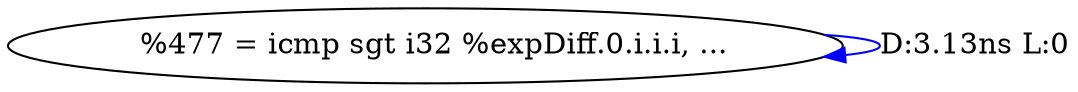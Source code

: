 digraph {
Node0x335e200[label="  %477 = icmp sgt i32 %expDiff.0.i.i.i, ..."];
Node0x335e200 -> Node0x335e200[label="D:3.13ns L:0",color=blue];
}
